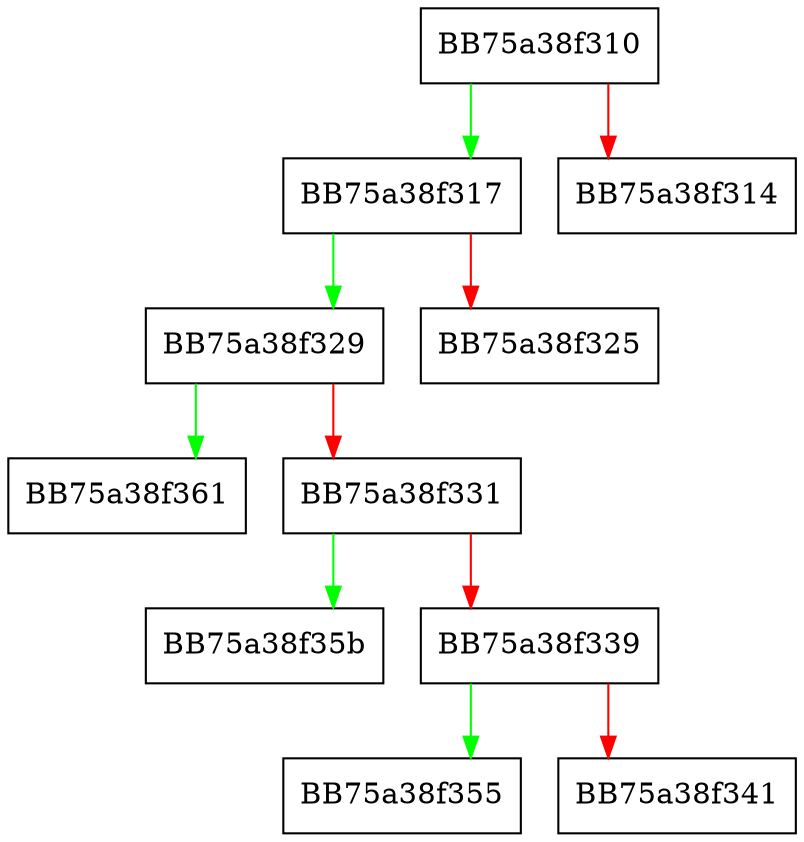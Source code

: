 digraph WIN32_FROM_HRESULT {
  node [shape="box"];
  graph [splines=ortho];
  BB75a38f310 -> BB75a38f317 [color="green"];
  BB75a38f310 -> BB75a38f314 [color="red"];
  BB75a38f317 -> BB75a38f329 [color="green"];
  BB75a38f317 -> BB75a38f325 [color="red"];
  BB75a38f329 -> BB75a38f361 [color="green"];
  BB75a38f329 -> BB75a38f331 [color="red"];
  BB75a38f331 -> BB75a38f35b [color="green"];
  BB75a38f331 -> BB75a38f339 [color="red"];
  BB75a38f339 -> BB75a38f355 [color="green"];
  BB75a38f339 -> BB75a38f341 [color="red"];
}